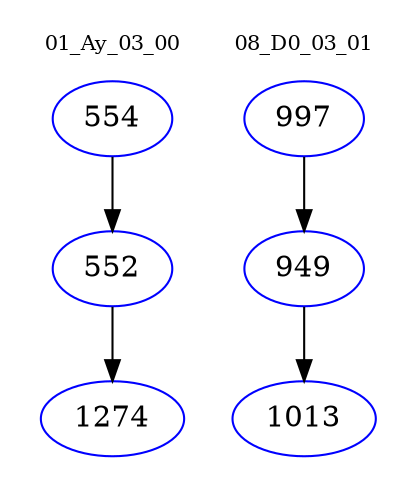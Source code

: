digraph{
subgraph cluster_0 {
color = white
label = "01_Ay_03_00";
fontsize=10;
T0_554 [label="554", color="blue"]
T0_554 -> T0_552 [color="black"]
T0_552 [label="552", color="blue"]
T0_552 -> T0_1274 [color="black"]
T0_1274 [label="1274", color="blue"]
}
subgraph cluster_1 {
color = white
label = "08_D0_03_01";
fontsize=10;
T1_997 [label="997", color="blue"]
T1_997 -> T1_949 [color="black"]
T1_949 [label="949", color="blue"]
T1_949 -> T1_1013 [color="black"]
T1_1013 [label="1013", color="blue"]
}
}
